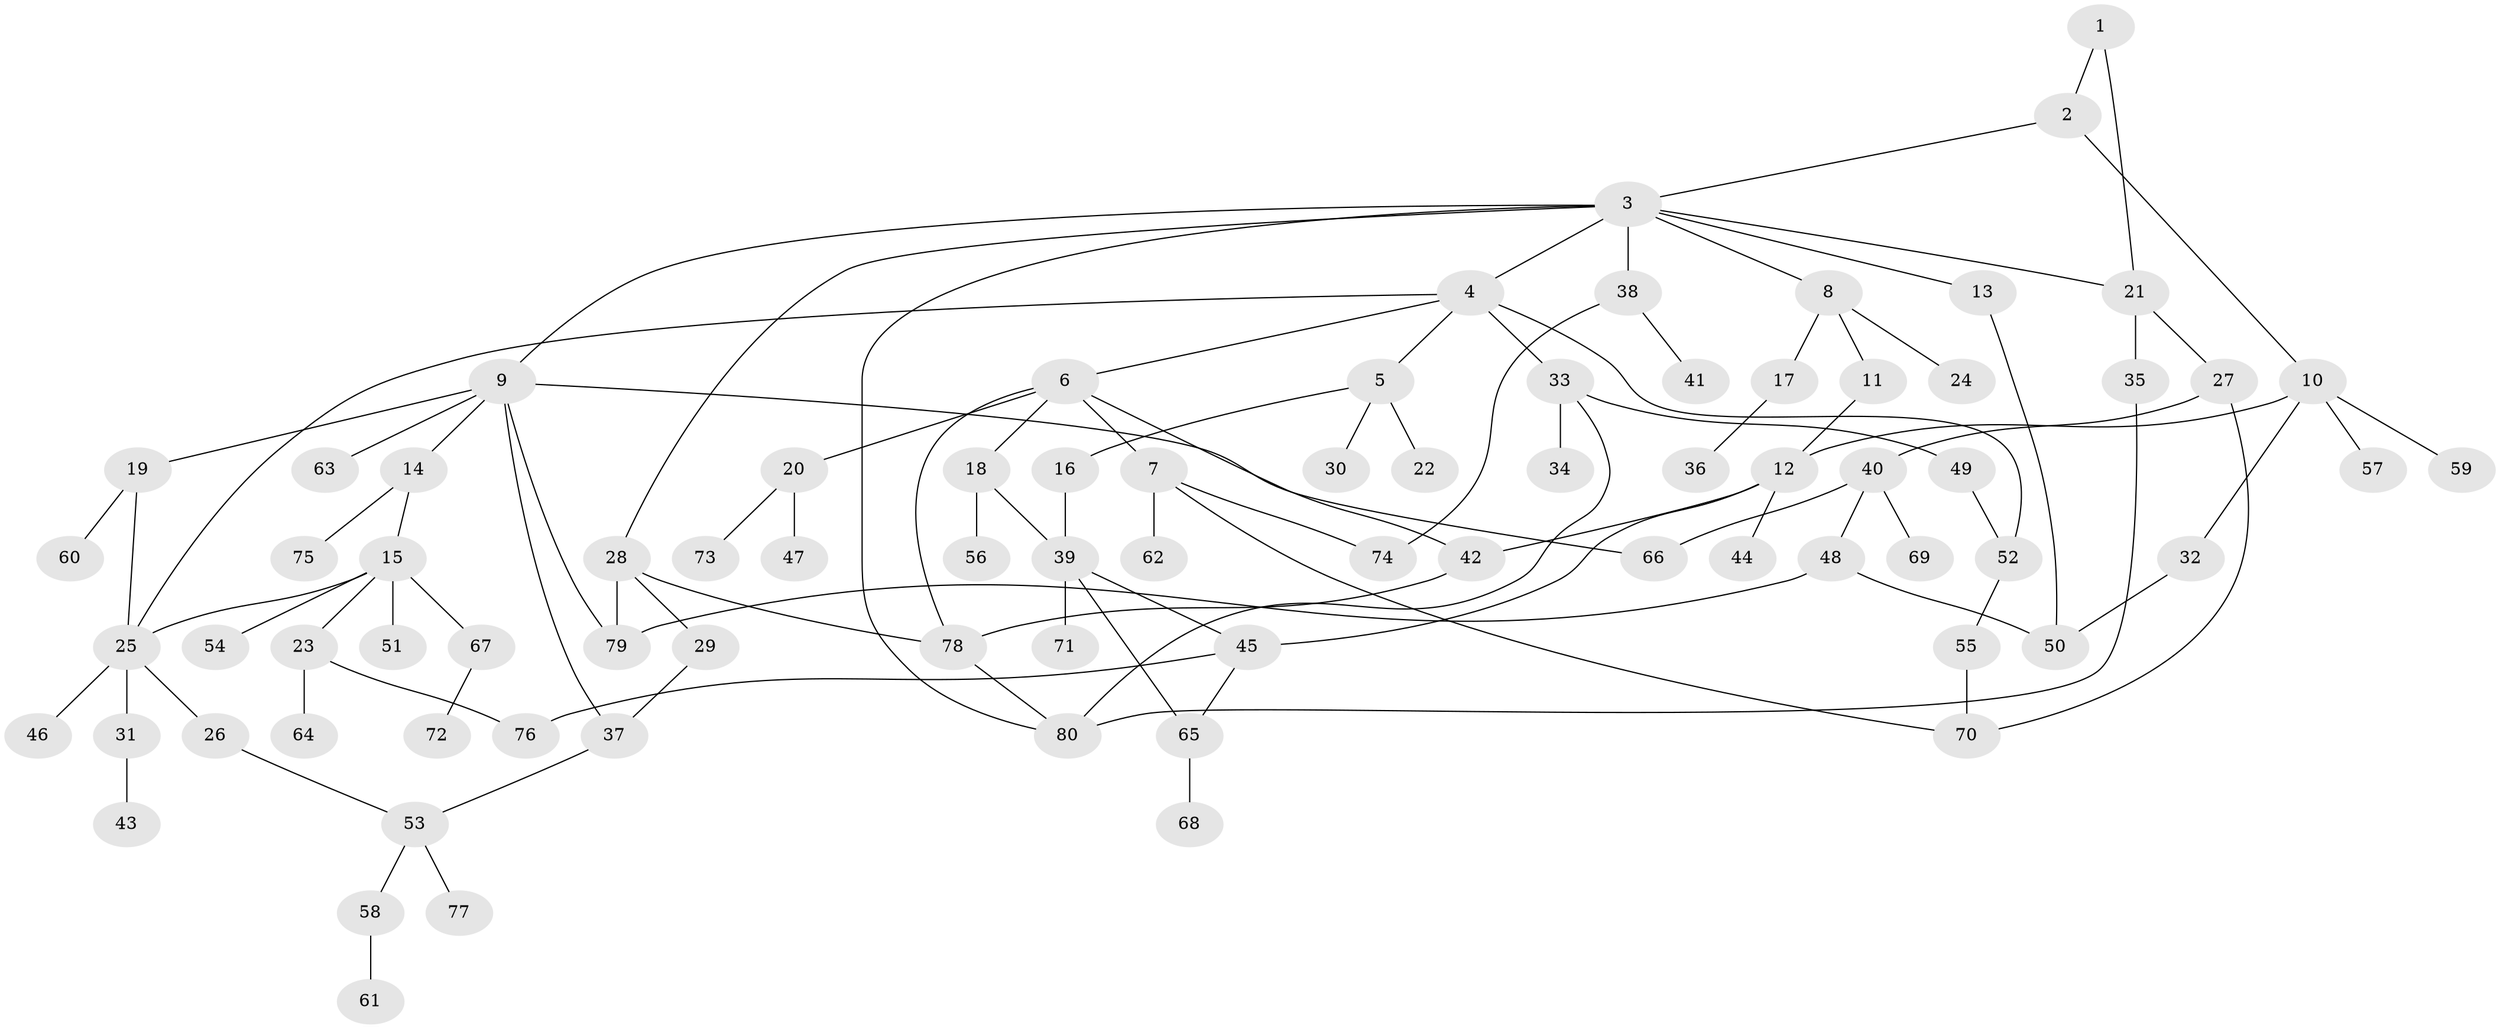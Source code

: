 // Generated by graph-tools (version 1.1) at 2025/00/03/09/25 03:00:58]
// undirected, 80 vertices, 104 edges
graph export_dot {
graph [start="1"]
  node [color=gray90,style=filled];
  1;
  2;
  3;
  4;
  5;
  6;
  7;
  8;
  9;
  10;
  11;
  12;
  13;
  14;
  15;
  16;
  17;
  18;
  19;
  20;
  21;
  22;
  23;
  24;
  25;
  26;
  27;
  28;
  29;
  30;
  31;
  32;
  33;
  34;
  35;
  36;
  37;
  38;
  39;
  40;
  41;
  42;
  43;
  44;
  45;
  46;
  47;
  48;
  49;
  50;
  51;
  52;
  53;
  54;
  55;
  56;
  57;
  58;
  59;
  60;
  61;
  62;
  63;
  64;
  65;
  66;
  67;
  68;
  69;
  70;
  71;
  72;
  73;
  74;
  75;
  76;
  77;
  78;
  79;
  80;
  1 -- 2;
  1 -- 21;
  2 -- 3;
  2 -- 10;
  3 -- 4;
  3 -- 8;
  3 -- 9;
  3 -- 13;
  3 -- 28;
  3 -- 38;
  3 -- 21;
  3 -- 80;
  4 -- 5;
  4 -- 6;
  4 -- 33;
  4 -- 52;
  4 -- 25;
  5 -- 16;
  5 -- 22;
  5 -- 30;
  6 -- 7;
  6 -- 18;
  6 -- 20;
  6 -- 42;
  6 -- 78;
  7 -- 62;
  7 -- 74;
  7 -- 70;
  8 -- 11;
  8 -- 17;
  8 -- 24;
  9 -- 14;
  9 -- 19;
  9 -- 63;
  9 -- 66;
  9 -- 79;
  9 -- 37;
  10 -- 32;
  10 -- 57;
  10 -- 59;
  10 -- 12;
  11 -- 12;
  12 -- 42;
  12 -- 44;
  12 -- 45;
  13 -- 50;
  14 -- 15;
  14 -- 75;
  15 -- 23;
  15 -- 51;
  15 -- 54;
  15 -- 67;
  15 -- 25;
  16 -- 39;
  17 -- 36;
  18 -- 39;
  18 -- 56;
  19 -- 25;
  19 -- 60;
  20 -- 47;
  20 -- 73;
  21 -- 27;
  21 -- 35;
  23 -- 64;
  23 -- 76;
  25 -- 26;
  25 -- 31;
  25 -- 46;
  26 -- 53;
  27 -- 40;
  27 -- 70;
  28 -- 29;
  28 -- 78;
  28 -- 79;
  29 -- 37;
  31 -- 43;
  32 -- 50;
  33 -- 34;
  33 -- 49;
  33 -- 80;
  35 -- 80;
  37 -- 53;
  38 -- 41;
  38 -- 74;
  39 -- 45;
  39 -- 71;
  39 -- 65;
  40 -- 48;
  40 -- 69;
  40 -- 66;
  42 -- 78;
  45 -- 65;
  45 -- 76;
  48 -- 79;
  48 -- 50;
  49 -- 52;
  52 -- 55;
  53 -- 58;
  53 -- 77;
  55 -- 70;
  58 -- 61;
  65 -- 68;
  67 -- 72;
  78 -- 80;
}
